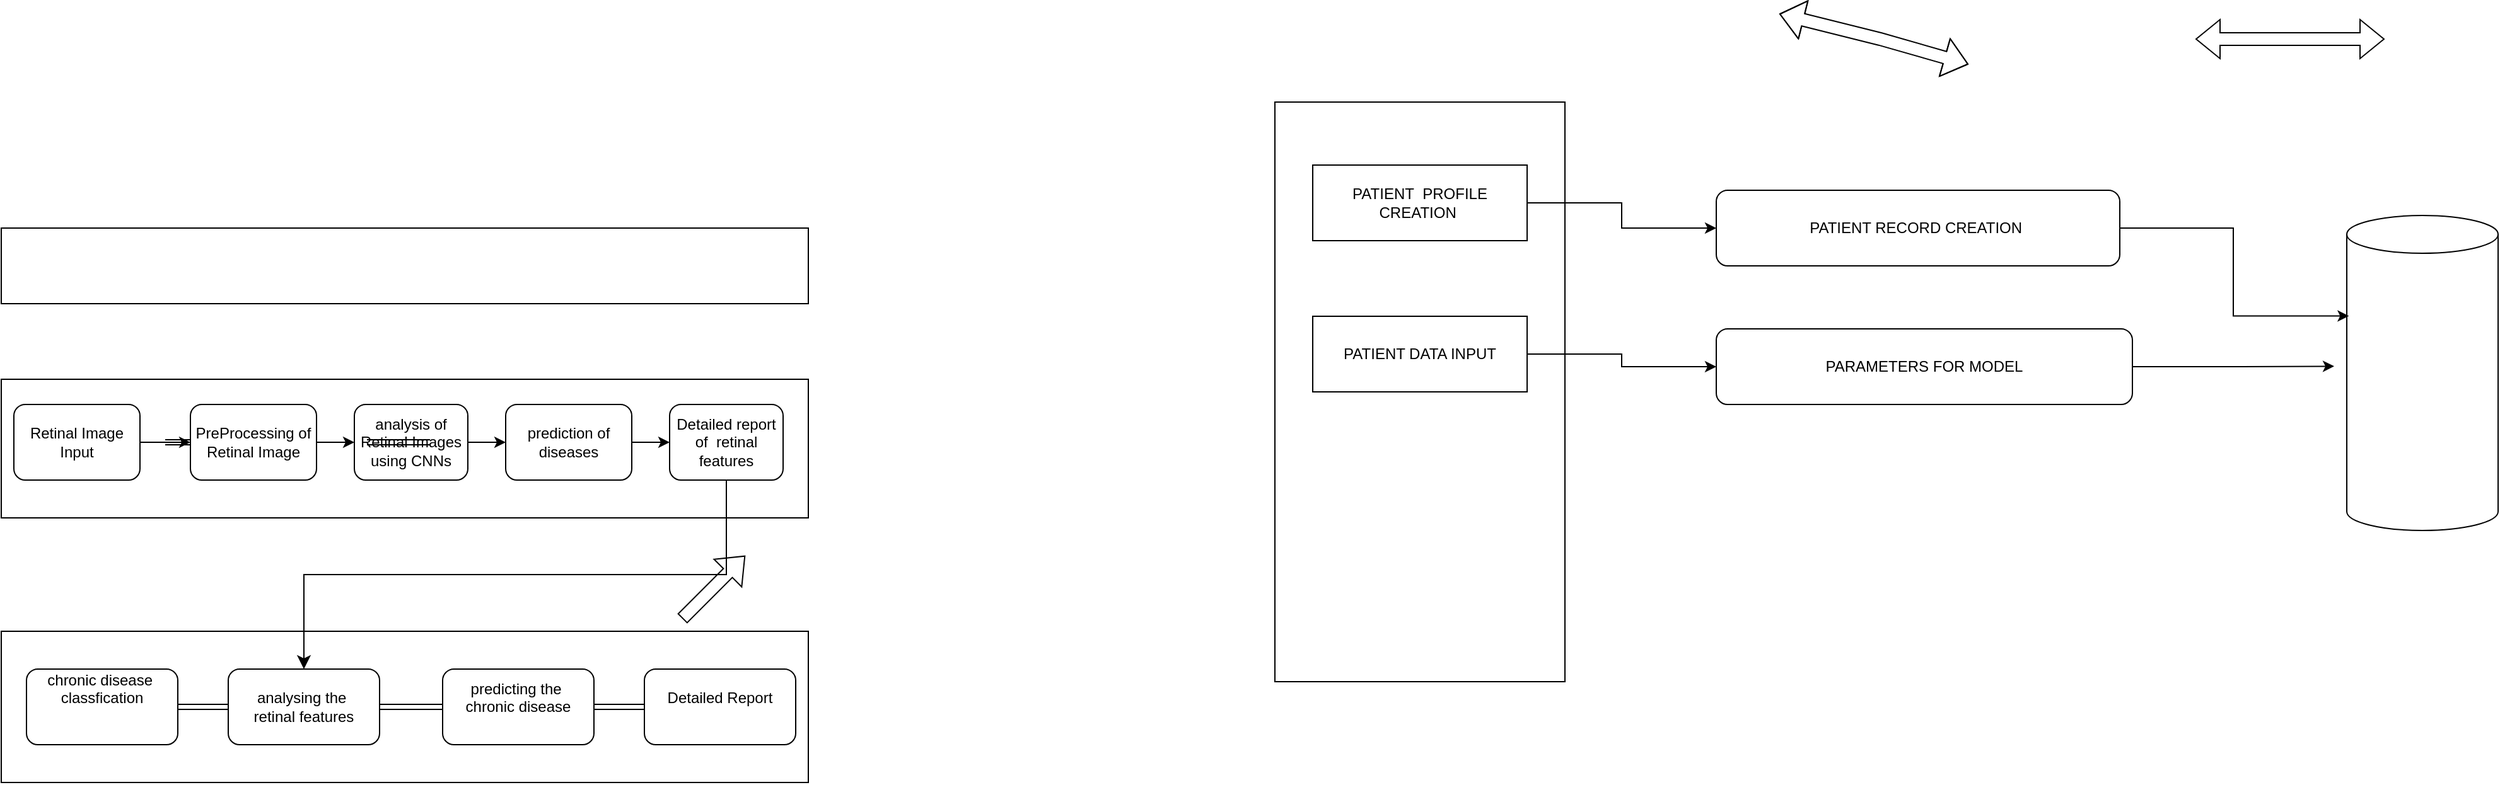 <mxfile version="24.4.0" type="github">
  <diagram name="Page-1" id="4gAsuJwyxFiTD94uo9k4">
    <mxGraphModel dx="1400" dy="685" grid="1" gridSize="10" guides="0" tooltips="1" connect="1" arrows="1" fold="1" page="1" pageScale="1" pageWidth="1200" pageHeight="1600" math="0" shadow="0">
      <root>
        <mxCell id="0" />
        <mxCell id="1" parent="0" />
        <mxCell id="pOnptlD20K87jXzJHfgA-33" value="" style="rounded=0;whiteSpace=wrap;html=1;" vertex="1" parent="1">
          <mxGeometry x="110" y="440" width="640" height="60" as="geometry" />
        </mxCell>
        <mxCell id="pOnptlD20K87jXzJHfgA-34" value="" style="rounded=0;whiteSpace=wrap;html=1;" vertex="1" parent="1">
          <mxGeometry x="110" y="560" width="640" height="110" as="geometry" />
        </mxCell>
        <mxCell id="pOnptlD20K87jXzJHfgA-35" value="" style="rounded=0;whiteSpace=wrap;html=1;" vertex="1" parent="1">
          <mxGeometry x="110" y="760" width="640" height="120" as="geometry" />
        </mxCell>
        <mxCell id="pOnptlD20K87jXzJHfgA-36" value="chronic disease&amp;nbsp;&lt;div&gt;classfication&lt;/div&gt;&lt;div&gt;&lt;br&gt;&lt;/div&gt;&lt;div&gt;&lt;br&gt;&lt;/div&gt;" style="rounded=1;whiteSpace=wrap;html=1;" vertex="1" parent="1">
          <mxGeometry x="130" y="790" width="120" height="60" as="geometry" />
        </mxCell>
        <mxCell id="pOnptlD20K87jXzJHfgA-40" value="analysing the&amp;nbsp;&lt;div&gt;retinal features&lt;/div&gt;" style="rounded=1;whiteSpace=wrap;html=1;" vertex="1" parent="1">
          <mxGeometry x="290" y="790" width="120" height="60" as="geometry" />
        </mxCell>
        <mxCell id="pOnptlD20K87jXzJHfgA-44" value="" style="shape=link;html=1;rounded=0;" edge="1" parent="1">
          <mxGeometry width="100" relative="1" as="geometry">
            <mxPoint x="410" y="820" as="sourcePoint" />
            <mxPoint x="470" y="820" as="targetPoint" />
          </mxGeometry>
        </mxCell>
        <mxCell id="M1_JXk1Tt3_QBtWWeWjV-90" value="" style="shape=cylinder3;whiteSpace=wrap;html=1;boundedLbl=1;backgroundOutline=1;size=15;" vertex="1" parent="1">
          <mxGeometry x="1970" y="430" width="120" height="250" as="geometry" />
        </mxCell>
        <mxCell id="pOnptlD20K87jXzJHfgA-45" value="predicting the&amp;nbsp;&lt;div&gt;chronic disease&lt;/div&gt;&lt;div&gt;&lt;br&gt;&lt;/div&gt;" style="rounded=1;whiteSpace=wrap;html=1;" vertex="1" parent="1">
          <mxGeometry x="460" y="790" width="120" height="60" as="geometry" />
        </mxCell>
        <mxCell id="pOnptlD20K87jXzJHfgA-46" value="" style="shape=link;html=1;rounded=0;" edge="1" parent="1" target="pOnptlD20K87jXzJHfgA-47">
          <mxGeometry width="100" relative="1" as="geometry">
            <mxPoint x="580" y="820" as="sourcePoint" />
            <mxPoint x="680" y="820" as="targetPoint" />
          </mxGeometry>
        </mxCell>
        <mxCell id="pOnptlD20K87jXzJHfgA-47" value="Detailed Report&lt;div&gt;&lt;br&gt;&lt;/div&gt;" style="rounded=1;whiteSpace=wrap;html=1;" vertex="1" parent="1">
          <mxGeometry x="620" y="790" width="120" height="60" as="geometry" />
        </mxCell>
        <mxCell id="M1_JXk1Tt3_QBtWWeWjV-93" value="" style="shape=flexArrow;endArrow=classic;startArrow=classic;html=1;rounded=0;" edge="1" parent="1">
          <mxGeometry width="100" height="100" relative="1" as="geometry">
            <mxPoint x="1520" y="270" as="sourcePoint" />
            <mxPoint x="1670" y="310" as="targetPoint" />
            <Array as="points">
              <mxPoint x="1600" y="290" />
            </Array>
          </mxGeometry>
        </mxCell>
        <mxCell id="pOnptlD20K87jXzJHfgA-52" value="" style="shape=link;html=1;rounded=0;" edge="1" parent="1">
          <mxGeometry width="100" relative="1" as="geometry">
            <mxPoint x="250" y="820" as="sourcePoint" />
            <mxPoint x="290" y="820" as="targetPoint" />
          </mxGeometry>
        </mxCell>
        <mxCell id="M1_JXk1Tt3_QBtWWeWjV-100" value="PATIENT RECORD CREATION&amp;nbsp;" style="rounded=1;whiteSpace=wrap;html=1;" vertex="1" parent="1">
          <mxGeometry x="1470" y="410" width="320" height="60" as="geometry" />
        </mxCell>
        <mxCell id="K06i48sgx8T4ejIASsgh-2" value="Detailed report of&amp;nbsp; retinal features" style="rounded=1;whiteSpace=wrap;html=1;" vertex="1" parent="1">
          <mxGeometry x="640" y="580" width="90" height="60" as="geometry" />
        </mxCell>
        <mxCell id="K06i48sgx8T4ejIASsgh-3" value="&lt;div&gt;&lt;br&gt;&lt;/div&gt;&lt;div&gt;&lt;br&gt;&lt;/div&gt;Retinal Image&lt;div&gt;Input&lt;br&gt;&lt;div&gt;&lt;br&gt;&lt;/div&gt;&lt;div&gt;&lt;br&gt;&lt;/div&gt;&lt;/div&gt;" style="rounded=1;whiteSpace=wrap;html=1;" vertex="1" parent="1">
          <mxGeometry x="120" y="580" width="100" height="60" as="geometry" />
        </mxCell>
        <mxCell id="K06i48sgx8T4ejIASsgh-16" value="" style="edgeStyle=orthogonalEdgeStyle;rounded=0;orthogonalLoop=1;jettySize=auto;html=1;" edge="1" parent="1" source="K06i48sgx8T4ejIASsgh-3" target="K06i48sgx8T4ejIASsgh-13">
          <mxGeometry relative="1" as="geometry" />
        </mxCell>
        <mxCell id="K06i48sgx8T4ejIASsgh-18" value="" style="edgeStyle=orthogonalEdgeStyle;rounded=0;orthogonalLoop=1;jettySize=auto;html=1;" edge="1" parent="1" source="K06i48sgx8T4ejIASsgh-4" target="K06i48sgx8T4ejIASsgh-5">
          <mxGeometry relative="1" as="geometry" />
        </mxCell>
        <mxCell id="K06i48sgx8T4ejIASsgh-4" value="analysis of Retinal Images using CNNs" style="rounded=1;whiteSpace=wrap;html=1;" vertex="1" parent="1">
          <mxGeometry x="390" y="580" width="90" height="60" as="geometry" />
        </mxCell>
        <mxCell id="K06i48sgx8T4ejIASsgh-19" value="" style="edgeStyle=orthogonalEdgeStyle;rounded=0;orthogonalLoop=1;jettySize=auto;html=1;" edge="1" parent="1" source="K06i48sgx8T4ejIASsgh-5" target="K06i48sgx8T4ejIASsgh-2">
          <mxGeometry relative="1" as="geometry" />
        </mxCell>
        <mxCell id="K06i48sgx8T4ejIASsgh-5" value="prediction of diseases" style="rounded=1;whiteSpace=wrap;html=1;" vertex="1" parent="1">
          <mxGeometry x="510" y="580" width="100" height="60" as="geometry" />
        </mxCell>
        <mxCell id="K06i48sgx8T4ejIASsgh-12" value="" style="edgeStyle=elbowEdgeStyle;elbow=vertical;endArrow=classic;html=1;curved=0;rounded=0;endSize=8;startSize=8;entryX=0.5;entryY=0;entryDx=0;entryDy=0;exitX=0.5;exitY=1;exitDx=0;exitDy=0;" edge="1" parent="1" source="K06i48sgx8T4ejIASsgh-2" target="pOnptlD20K87jXzJHfgA-40">
          <mxGeometry width="50" height="50" relative="1" as="geometry">
            <mxPoint x="370" y="710" as="sourcePoint" />
            <mxPoint x="420" y="660" as="targetPoint" />
          </mxGeometry>
        </mxCell>
        <mxCell id="M1_JXk1Tt3_QBtWWeWjV-105" value="" style="rounded=0;whiteSpace=wrap;html=1;" vertex="1" parent="1">
          <mxGeometry x="1120" y="340" width="230" height="460" as="geometry" />
        </mxCell>
        <mxCell id="K06i48sgx8T4ejIASsgh-17" value="" style="edgeStyle=orthogonalEdgeStyle;rounded=0;orthogonalLoop=1;jettySize=auto;html=1;" edge="1" parent="1" source="K06i48sgx8T4ejIASsgh-13" target="K06i48sgx8T4ejIASsgh-4">
          <mxGeometry relative="1" as="geometry" />
        </mxCell>
        <mxCell id="M1_JXk1Tt3_QBtWWeWjV-107" value="" style="shape=flexArrow;endArrow=classic;startArrow=classic;html=1;rounded=0;" edge="1" parent="1">
          <mxGeometry width="100" height="100" relative="1" as="geometry">
            <mxPoint x="1850" y="290" as="sourcePoint" />
            <mxPoint x="2000" y="290" as="targetPoint" />
            <Array as="points" />
          </mxGeometry>
        </mxCell>
        <mxCell id="pOnptlD20K87jXzJHfgA-60" value="" style="shape=link;html=1;rounded=0;" edge="1" parent="1">
          <mxGeometry width="100" relative="1" as="geometry">
            <mxPoint x="240" y="610" as="sourcePoint" />
            <mxPoint x="280" y="610" as="targetPoint" />
          </mxGeometry>
        </mxCell>
        <mxCell id="M1_JXk1Tt3_QBtWWeWjV-121" style="edgeStyle=orthogonalEdgeStyle;rounded=0;orthogonalLoop=1;jettySize=auto;html=1;exitX=1;exitY=0.5;exitDx=0;exitDy=0;" edge="1" parent="1" source="M1_JXk1Tt3_QBtWWeWjV-115">
          <mxGeometry relative="1" as="geometry">
            <mxPoint x="1960" y="549.667" as="targetPoint" />
          </mxGeometry>
        </mxCell>
        <mxCell id="K06i48sgx8T4ejIASsgh-13" value="PreProcessing of Retinal Image" style="rounded=1;whiteSpace=wrap;html=1;" vertex="1" parent="1">
          <mxGeometry x="260" y="580" width="100" height="60" as="geometry" />
        </mxCell>
        <mxCell id="M1_JXk1Tt3_QBtWWeWjV-115" value="PARAMETERS FOR MODEL" style="rounded=1;whiteSpace=wrap;html=1;" vertex="1" parent="1">
          <mxGeometry x="1470" y="520" width="330" height="60" as="geometry" />
        </mxCell>
        <mxCell id="pOnptlD20K87jXzJHfgA-61" value="" style="shape=link;html=1;rounded=0;" edge="1" parent="1">
          <mxGeometry width="100" relative="1" as="geometry">
            <mxPoint x="400" y="610" as="sourcePoint" />
            <mxPoint x="450" y="610" as="targetPoint" />
          </mxGeometry>
        </mxCell>
        <mxCell id="M1_JXk1Tt3_QBtWWeWjV-118" style="edgeStyle=orthogonalEdgeStyle;rounded=0;orthogonalLoop=1;jettySize=auto;html=1;exitX=1;exitY=0.5;exitDx=0;exitDy=0;" edge="1" parent="1" source="M1_JXk1Tt3_QBtWWeWjV-116" target="M1_JXk1Tt3_QBtWWeWjV-100">
          <mxGeometry relative="1" as="geometry" />
        </mxCell>
        <mxCell id="K06i48sgx8T4ejIASsgh-15" value="" style="shape=flexArrow;endArrow=classic;html=1;rounded=0;" edge="1" parent="1">
          <mxGeometry width="50" height="50" relative="1" as="geometry">
            <mxPoint x="650" y="750" as="sourcePoint" />
            <mxPoint x="700" y="700" as="targetPoint" />
          </mxGeometry>
        </mxCell>
        <mxCell id="M1_JXk1Tt3_QBtWWeWjV-116" value="PATIENT&amp;nbsp; PROFILE CREATION&amp;nbsp;" style="rounded=0;whiteSpace=wrap;html=1;" vertex="1" parent="1">
          <mxGeometry x="1150" y="390" width="170" height="60" as="geometry" />
        </mxCell>
        <mxCell id="pOnptlD20K87jXzJHfgA-62" style="edgeStyle=orthogonalEdgeStyle;rounded=0;orthogonalLoop=1;jettySize=auto;html=1;exitX=0.5;exitY=1;exitDx=0;exitDy=0;" edge="1" parent="1" source="pOnptlD20K87jXzJHfgA-34" target="pOnptlD20K87jXzJHfgA-34">
          <mxGeometry relative="1" as="geometry" />
        </mxCell>
        <mxCell id="M1_JXk1Tt3_QBtWWeWjV-120" style="edgeStyle=orthogonalEdgeStyle;rounded=0;orthogonalLoop=1;jettySize=auto;html=1;exitX=1;exitY=0.5;exitDx=0;exitDy=0;entryX=0;entryY=0.5;entryDx=0;entryDy=0;" edge="1" parent="1" source="M1_JXk1Tt3_QBtWWeWjV-117" target="M1_JXk1Tt3_QBtWWeWjV-115">
          <mxGeometry relative="1" as="geometry" />
        </mxCell>
        <mxCell id="M1_JXk1Tt3_QBtWWeWjV-117" value="PATIENT DATA INPUT" style="rounded=0;whiteSpace=wrap;html=1;" vertex="1" parent="1">
          <mxGeometry x="1150" y="510" width="170" height="60" as="geometry" />
        </mxCell>
        <mxCell id="M1_JXk1Tt3_QBtWWeWjV-119" style="edgeStyle=orthogonalEdgeStyle;rounded=0;orthogonalLoop=1;jettySize=auto;html=1;exitX=1;exitY=0.5;exitDx=0;exitDy=0;entryX=0.014;entryY=0.319;entryDx=0;entryDy=0;entryPerimeter=0;" edge="1" parent="1" source="M1_JXk1Tt3_QBtWWeWjV-100" target="M1_JXk1Tt3_QBtWWeWjV-90">
          <mxGeometry relative="1" as="geometry" />
        </mxCell>
      </root>
    </mxGraphModel>
  </diagram>
</mxfile>
